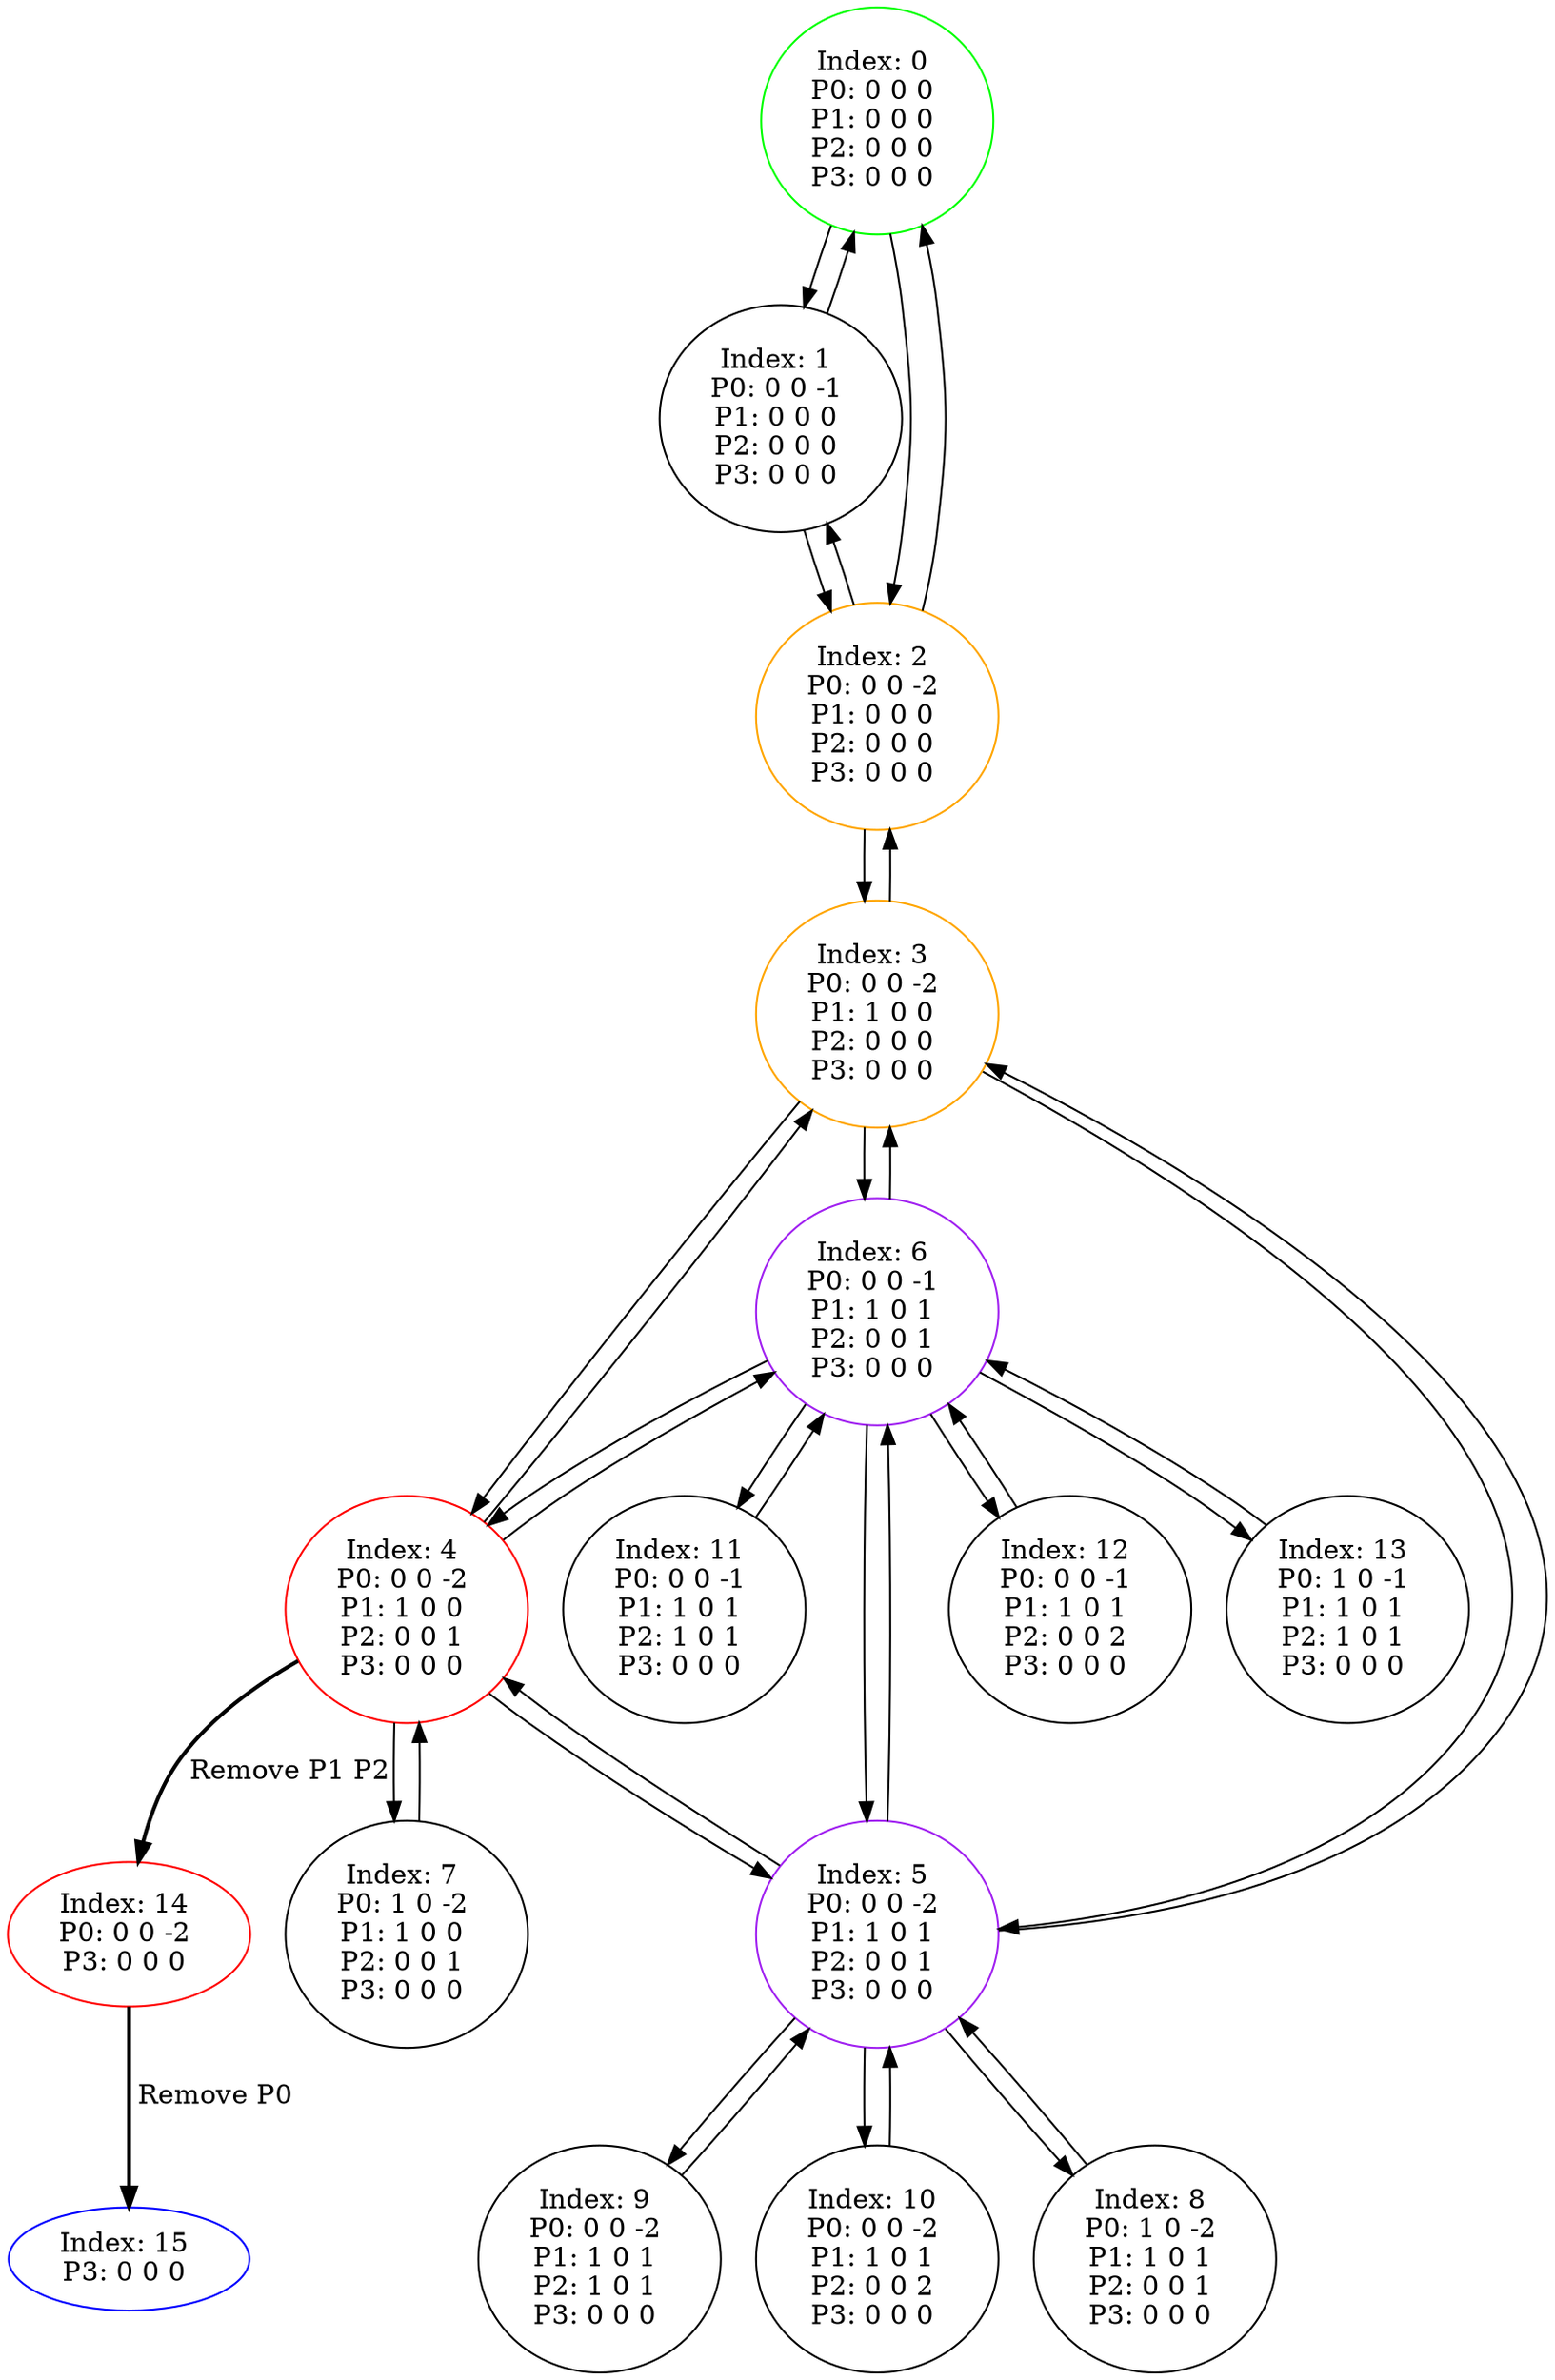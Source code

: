 digraph G {
color = "black"
0[label = "Index: 0 
P0: 0 0 0 
P1: 0 0 0 
P2: 0 0 0 
P3: 0 0 0 
", color = "green"]
1[label = "Index: 1 
P0: 0 0 -1 
P1: 0 0 0 
P2: 0 0 0 
P3: 0 0 0 
"]
2[label = "Index: 2 
P0: 0 0 -2 
P1: 0 0 0 
P2: 0 0 0 
P3: 0 0 0 
", color = "orange"]
3[label = "Index: 3 
P0: 0 0 -2 
P1: 1 0 0 
P2: 0 0 0 
P3: 0 0 0 
", color = "orange"]
4[label = "Index: 4 
P0: 0 0 -2 
P1: 1 0 0 
P2: 0 0 1 
P3: 0 0 0 
", color = "red"]
5[label = "Index: 5 
P0: 0 0 -2 
P1: 1 0 1 
P2: 0 0 1 
P3: 0 0 0 
", color = "purple"]
6[label = "Index: 6 
P0: 0 0 -1 
P1: 1 0 1 
P2: 0 0 1 
P3: 0 0 0 
", color = "purple"]
7[label = "Index: 7 
P0: 1 0 -2 
P1: 1 0 0 
P2: 0 0 1 
P3: 0 0 0 
"]
8[label = "Index: 8 
P0: 1 0 -2 
P1: 1 0 1 
P2: 0 0 1 
P3: 0 0 0 
"]
9[label = "Index: 9 
P0: 0 0 -2 
P1: 1 0 1 
P2: 1 0 1 
P3: 0 0 0 
"]
10[label = "Index: 10 
P0: 0 0 -2 
P1: 1 0 1 
P2: 0 0 2 
P3: 0 0 0 
"]
11[label = "Index: 11 
P0: 0 0 -1 
P1: 1 0 1 
P2: 1 0 1 
P3: 0 0 0 
"]
12[label = "Index: 12 
P0: 0 0 -1 
P1: 1 0 1 
P2: 0 0 2 
P3: 0 0 0 
"]
13[label = "Index: 13 
P0: 1 0 -1 
P1: 1 0 1 
P2: 1 0 1 
P3: 0 0 0 
"]
14[label = "Index: 14 
P0: 0 0 -2 
P3: 0 0 0 
", color = "red"]
15[label = "Index: 15 
P3: 0 0 0 
", color = "blue"]
0 -> 1
0 -> 2

1 -> 0
1 -> 2

2 -> 0
2 -> 1
2 -> 3

3 -> 2
3 -> 4
3 -> 5
3 -> 6

4 -> 3
4 -> 7
4 -> 5
4 -> 6
4 -> 14[style=bold label=" Remove P1 P2 "];


5 -> 3
5 -> 4
5 -> 8
5 -> 6
5 -> 9
5 -> 10

6 -> 3
6 -> 4
6 -> 5
6 -> 11
6 -> 12
6 -> 13

7 -> 4

8 -> 5

9 -> 5

10 -> 5

11 -> 6

12 -> 6

13 -> 6

14 -> 15[style=bold label=" Remove P0 "];


}
